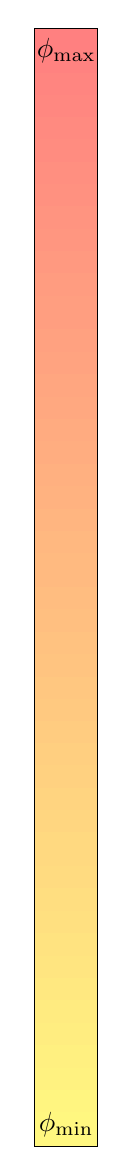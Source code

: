 \begin{tikzpicture}[yscale=-1]
\definecolor{cffxfxf}{rgb}{1.00, 0.50, 0.50}
\path[fill=cffxfxf, draw=cffxfxf] (0.00, 0.00) rectangle (0.80, 0.14);
\definecolor{cffyrxf}{rgb}{1.00, 0.50, 0.50}
\path[fill=cffyrxf, draw=cffyrxf] (0.00, 0.14) rectangle (0.80, 0.28);
\definecolor{cffysxf}{rgb}{1.00, 0.51, 0.50}
\path[fill=cffysxf, draw=cffysxf] (0.00, 0.28) rectangle (0.80, 0.43);
\definecolor{cffytxf}{rgb}{1.00, 0.51, 0.50}
\path[fill=cffytxf, draw=cffytxf] (0.00, 0.43) rectangle (0.80, 0.57);
\definecolor{cffyuxf}{rgb}{1.00, 0.52, 0.50}
\path[fill=cffyuxf, draw=cffyuxf] (0.00, 0.57) rectangle (0.80, 0.71);
\definecolor{cffywxf}{rgb}{1.00, 0.52, 0.50}
\path[fill=cffywxf, draw=cffywxf] (0.00, 0.71) rectangle (0.80, 0.85);
\definecolor{cffyxxf}{rgb}{1.00, 0.53, 0.50}
\path[fill=cffyxxf, draw=cffyxxf] (0.00, 0.85) rectangle (0.80, 0.99);
\definecolor{cffyyxf}{rgb}{1.00, 0.53, 0.50}
\path[fill=cffyyxf, draw=cffyyxf] (0.00, 0.99) rectangle (0.80, 1.14);
\definecolor{cffyzxf}{rgb}{1.00, 0.54, 0.50}
\path[fill=cffyzxf, draw=cffyzxf] (0.00, 1.14) rectangle (0.80, 1.28);
\definecolor{cffybxf}{rgb}{1.00, 0.54, 0.50}
\path[fill=cffybxf, draw=cffybxf] (0.00, 1.28) rectangle (0.80, 1.42);
\definecolor{cffycxf}{rgb}{1.00, 0.55, 0.50}
\path[fill=cffycxf, draw=cffycxf] (0.00, 1.42) rectangle (0.80, 1.56);
\definecolor{cffydxf}{rgb}{1.00, 0.55, 0.50}
\path[fill=cffydxf, draw=cffydxf] (0.00, 1.56) rectangle (0.80, 1.70);
\definecolor{cffyexf}{rgb}{1.00, 0.56, 0.50}
\path[fill=cffyexf, draw=cffyexf] (0.00, 1.70) rectangle (0.80, 1.85);
\definecolor{cffyfxf}{rgb}{1.00, 0.56, 0.50}
\path[fill=cffyfxf, draw=cffyfxf] (0.00, 1.85) rectangle (0.80, 1.99);
\definecolor{cffzrxf}{rgb}{1.00, 0.57, 0.50}
\path[fill=cffzrxf, draw=cffzrxf] (0.00, 1.99) rectangle (0.80, 2.13);
\definecolor{cffzsxf}{rgb}{1.00, 0.57, 0.50}
\path[fill=cffzsxf, draw=cffzsxf] (0.00, 2.13) rectangle (0.80, 2.27);
\definecolor{cffztxf}{rgb}{1.00, 0.58, 0.50}
\path[fill=cffztxf, draw=cffztxf] (0.00, 2.27) rectangle (0.80, 2.41);
\definecolor{cffzuxf}{rgb}{1.00, 0.58, 0.50}
\path[fill=cffzuxf, draw=cffzuxf] (0.00, 2.41) rectangle (0.80, 2.56);
\definecolor{cffzwxf}{rgb}{1.00, 0.59, 0.50}
\path[fill=cffzwxf, draw=cffzwxf] (0.00, 2.56) rectangle (0.80, 2.70);
\definecolor{cffzxxf}{rgb}{1.00, 0.59, 0.50}
\path[fill=cffzxxf, draw=cffzxxf] (0.00, 2.70) rectangle (0.80, 2.84);
\definecolor{cffzyxf}{rgb}{1.00, 0.60, 0.50}
\path[fill=cffzyxf, draw=cffzyxf] (0.00, 2.84) rectangle (0.80, 2.98);
\definecolor{cffzzxf}{rgb}{1.00, 0.60, 0.50}
\path[fill=cffzzxf, draw=cffzzxf] (0.00, 2.98) rectangle (0.80, 3.12);
\definecolor{cffzbxf}{rgb}{1.00, 0.61, 0.50}
\path[fill=cffzbxf, draw=cffzbxf] (0.00, 3.12) rectangle (0.80, 3.27);
\definecolor{cffzcxf}{rgb}{1.00, 0.61, 0.50}
\path[fill=cffzcxf, draw=cffzcxf] (0.00, 3.27) rectangle (0.80, 3.41);
\definecolor{cffzdxf}{rgb}{1.00, 0.62, 0.50}
\path[fill=cffzdxf, draw=cffzdxf] (0.00, 3.41) rectangle (0.80, 3.55);
\definecolor{cffzexf}{rgb}{1.00, 0.62, 0.50}
\path[fill=cffzexf, draw=cffzexf] (0.00, 3.55) rectangle (0.80, 3.69);
\definecolor{cffzfxf}{rgb}{1.00, 0.62, 0.50}
\path[fill=cffzfxf, draw=cffzfxf] (0.00, 3.69) rectangle (0.80, 3.83);
\definecolor{cffarxf}{rgb}{1.00, 0.63, 0.50}
\path[fill=cffarxf, draw=cffarxf] (0.00, 3.83) rectangle (0.80, 3.98);
\definecolor{cffasxf}{rgb}{1.00, 0.63, 0.50}
\path[fill=cffasxf, draw=cffasxf] (0.00, 3.98) rectangle (0.80, 4.12);
\definecolor{cffatxf}{rgb}{1.00, 0.64, 0.50}
\path[fill=cffatxf, draw=cffatxf] (0.00, 4.12) rectangle (0.80, 4.26);
\definecolor{cffauxf}{rgb}{1.00, 0.64, 0.50}
\path[fill=cffauxf, draw=cffauxf] (0.00, 4.26) rectangle (0.80, 4.40);
\definecolor{cffawxf}{rgb}{1.00, 0.65, 0.50}
\path[fill=cffawxf, draw=cffawxf] (0.00, 4.40) rectangle (0.80, 4.54);
\definecolor{cffaxxf}{rgb}{1.00, 0.65, 0.50}
\path[fill=cffaxxf, draw=cffaxxf] (0.00, 4.54) rectangle (0.80, 4.69);
\definecolor{cffayxf}{rgb}{1.00, 0.66, 0.50}
\path[fill=cffayxf, draw=cffayxf] (0.00, 4.69) rectangle (0.80, 4.83);
\definecolor{cffazxf}{rgb}{1.00, 0.66, 0.50}
\path[fill=cffazxf, draw=cffazxf] (0.00, 4.83) rectangle (0.80, 4.97);
\definecolor{cffaaxf}{rgb}{1.00, 0.67, 0.50}
\path[fill=cffaaxf, draw=cffaaxf] (0.00, 4.97) rectangle (0.80, 5.11);
\definecolor{cffacxf}{rgb}{1.00, 0.67, 0.50}
\path[fill=cffacxf, draw=cffacxf] (0.00, 5.11) rectangle (0.80, 5.25);
\definecolor{cffadxf}{rgb}{1.00, 0.68, 0.50}
\path[fill=cffadxf, draw=cffadxf] (0.00, 5.25) rectangle (0.80, 5.40);
\definecolor{cffaexf}{rgb}{1.00, 0.68, 0.50}
\path[fill=cffaexf, draw=cffaexf] (0.00, 5.40) rectangle (0.80, 5.54);
\definecolor{cffafxf}{rgb}{1.00, 0.69, 0.50}
\path[fill=cffafxf, draw=cffafxf] (0.00, 5.54) rectangle (0.80, 5.68);
\definecolor{cffbrxf}{rgb}{1.00, 0.69, 0.50}
\path[fill=cffbrxf, draw=cffbrxf] (0.00, 5.68) rectangle (0.80, 5.82);
\definecolor{cffbsxf}{rgb}{1.00, 0.70, 0.50}
\path[fill=cffbsxf, draw=cffbsxf] (0.00, 5.82) rectangle (0.80, 5.96);
\definecolor{cffbtxf}{rgb}{1.00, 0.70, 0.50}
\path[fill=cffbtxf, draw=cffbtxf] (0.00, 5.96) rectangle (0.80, 6.11);
\definecolor{cffbuxf}{rgb}{1.00, 0.71, 0.50}
\path[fill=cffbuxf, draw=cffbuxf] (0.00, 6.11) rectangle (0.80, 6.25);
\definecolor{cffbvxf}{rgb}{1.00, 0.71, 0.50}
\path[fill=cffbvxf, draw=cffbvxf] (0.00, 6.25) rectangle (0.80, 6.39);
\definecolor{cffbxxf}{rgb}{1.00, 0.72, 0.50}
\path[fill=cffbxxf, draw=cffbxxf] (0.00, 6.39) rectangle (0.80, 6.53);
\definecolor{cffbyxf}{rgb}{1.00, 0.72, 0.50}
\path[fill=cffbyxf, draw=cffbyxf] (0.00, 6.53) rectangle (0.80, 6.67);
\definecolor{cffbzxf}{rgb}{1.00, 0.73, 0.50}
\path[fill=cffbzxf, draw=cffbzxf] (0.00, 6.67) rectangle (0.80, 6.82);
\definecolor{cffbaxf}{rgb}{1.00, 0.73, 0.50}
\path[fill=cffbaxf, draw=cffbaxf] (0.00, 6.82) rectangle (0.80, 6.96);
\definecolor{cffbcxf}{rgb}{1.00, 0.73, 0.50}
\path[fill=cffbcxf, draw=cffbcxf] (0.00, 6.96) rectangle (0.80, 7.10);
\definecolor{cffbdxf}{rgb}{1.00, 0.74, 0.50}
\path[fill=cffbdxf, draw=cffbdxf] (0.00, 7.10) rectangle (0.80, 7.24);
\definecolor{cffbexf}{rgb}{1.00, 0.74, 0.50}
\path[fill=cffbexf, draw=cffbexf] (0.00, 7.24) rectangle (0.80, 7.38);
\definecolor{cffbfxf}{rgb}{1.00, 0.75, 0.50}
\path[fill=cffbfxf, draw=cffbfxf] (0.00, 7.38) rectangle (0.80, 7.53);
\definecolor{cffcrxf}{rgb}{1.00, 0.75, 0.50}
\path[fill=cffcrxf, draw=cffcrxf] (0.00, 7.53) rectangle (0.80, 7.67);
\definecolor{cffcsxf}{rgb}{1.00, 0.76, 0.50}
\path[fill=cffcsxf, draw=cffcsxf] (0.00, 7.67) rectangle (0.80, 7.81);
\definecolor{cffctxf}{rgb}{1.00, 0.76, 0.50}
\path[fill=cffctxf, draw=cffctxf] (0.00, 7.81) rectangle (0.80, 7.95);
\definecolor{cffcuxf}{rgb}{1.00, 0.77, 0.50}
\path[fill=cffcuxf, draw=cffcuxf] (0.00, 7.95) rectangle (0.80, 8.09);
\definecolor{cffcvxf}{rgb}{1.00, 0.77, 0.50}
\path[fill=cffcvxf, draw=cffcvxf] (0.00, 8.09) rectangle (0.80, 8.24);
\definecolor{cffcxxf}{rgb}{1.00, 0.78, 0.50}
\path[fill=cffcxxf, draw=cffcxxf] (0.00, 8.24) rectangle (0.80, 8.38);
\definecolor{cffcyxf}{rgb}{1.00, 0.78, 0.50}
\path[fill=cffcyxf, draw=cffcyxf] (0.00, 8.38) rectangle (0.80, 8.52);
\definecolor{cffczxf}{rgb}{1.00, 0.79, 0.50}
\path[fill=cffczxf, draw=cffczxf] (0.00, 8.52) rectangle (0.80, 8.66);
\definecolor{cffcaxf}{rgb}{1.00, 0.79, 0.50}
\path[fill=cffcaxf, draw=cffcaxf] (0.00, 8.66) rectangle (0.80, 8.80);
\definecolor{cffccxf}{rgb}{1.00, 0.80, 0.50}
\path[fill=cffccxf, draw=cffccxf] (0.00, 8.80) rectangle (0.80, 8.95);
\definecolor{cffcdxf}{rgb}{1.00, 0.80, 0.50}
\path[fill=cffcdxf, draw=cffcdxf] (0.00, 8.95) rectangle (0.80, 9.09);
\definecolor{cffcexf}{rgb}{1.00, 0.81, 0.50}
\path[fill=cffcexf, draw=cffcexf] (0.00, 9.09) rectangle (0.80, 9.23);
\definecolor{cffcfxf}{rgb}{1.00, 0.81, 0.50}
\path[fill=cffcfxf, draw=cffcfxf] (0.00, 9.23) rectangle (0.80, 9.37);
\definecolor{cffdrxf}{rgb}{1.00, 0.82, 0.50}
\path[fill=cffdrxf, draw=cffdrxf] (0.00, 9.37) rectangle (0.80, 9.51);
\definecolor{cffdsxf}{rgb}{1.00, 0.82, 0.50}
\path[fill=cffdsxf, draw=cffdsxf] (0.00, 9.51) rectangle (0.80, 9.66);
\definecolor{cffdtxf}{rgb}{1.00, 0.83, 0.50}
\path[fill=cffdtxf, draw=cffdtxf] (0.00, 9.66) rectangle (0.80, 9.80);
\definecolor{cffduxf}{rgb}{1.00, 0.83, 0.50}
\path[fill=cffduxf, draw=cffduxf] (0.00, 9.80) rectangle (0.80, 9.94);
\definecolor{cffdvxf}{rgb}{1.00, 0.84, 0.50}
\path[fill=cffdvxf, draw=cffdvxf] (0.00, 9.94) rectangle (0.80, 10.08);
\definecolor{cffdxxf}{rgb}{1.00, 0.84, 0.50}
\path[fill=cffdxxf, draw=cffdxxf] (0.00, 10.08) rectangle (0.80, 10.22);
\definecolor{cffdyxf}{rgb}{1.00, 0.85, 0.50}
\path[fill=cffdyxf, draw=cffdyxf] (0.00, 10.22) rectangle (0.80, 10.37);
\definecolor{cffdzxf}{rgb}{1.00, 0.85, 0.50}
\path[fill=cffdzxf, draw=cffdzxf] (0.00, 10.37) rectangle (0.80, 10.51);
\definecolor{cffdaxf}{rgb}{1.00, 0.85, 0.50}
\path[fill=cffdaxf, draw=cffdaxf] (0.00, 10.51) rectangle (0.80, 10.65);
\definecolor{cffdcxf}{rgb}{1.00, 0.86, 0.50}
\path[fill=cffdcxf, draw=cffdcxf] (0.00, 10.65) rectangle (0.80, 10.79);
\definecolor{cffddxf}{rgb}{1.00, 0.86, 0.50}
\path[fill=cffddxf, draw=cffddxf] (0.00, 10.79) rectangle (0.80, 10.93);
\definecolor{cffdexf}{rgb}{1.00, 0.87, 0.50}
\path[fill=cffdexf, draw=cffdexf] (0.00, 10.93) rectangle (0.80, 11.08);
\definecolor{cffdfxf}{rgb}{1.00, 0.87, 0.50}
\path[fill=cffdfxf, draw=cffdfxf] (0.00, 11.08) rectangle (0.80, 11.22);
\definecolor{cffeqxf}{rgb}{1.00, 0.88, 0.50}
\path[fill=cffeqxf, draw=cffeqxf] (0.00, 11.22) rectangle (0.80, 11.36);
\definecolor{cffesxf}{rgb}{1.00, 0.88, 0.50}
\path[fill=cffesxf, draw=cffesxf] (0.00, 11.36) rectangle (0.80, 11.50);
\definecolor{cffetxf}{rgb}{1.00, 0.89, 0.50}
\path[fill=cffetxf, draw=cffetxf] (0.00, 11.50) rectangle (0.80, 11.64);
\definecolor{cffeuxf}{rgb}{1.00, 0.89, 0.50}
\path[fill=cffeuxf, draw=cffeuxf] (0.00, 11.64) rectangle (0.80, 11.79);
\definecolor{cffevxf}{rgb}{1.00, 0.90, 0.50}
\path[fill=cffevxf, draw=cffevxf] (0.00, 11.79) rectangle (0.80, 11.93);
\definecolor{cffexxf}{rgb}{1.00, 0.90, 0.50}
\path[fill=cffexxf, draw=cffexxf] (0.00, 11.93) rectangle (0.80, 12.07);
\definecolor{cffeyxf}{rgb}{1.00, 0.91, 0.50}
\path[fill=cffeyxf, draw=cffeyxf] (0.00, 12.07) rectangle (0.80, 12.21);
\definecolor{cffezxf}{rgb}{1.00, 0.91, 0.50}
\path[fill=cffezxf, draw=cffezxf] (0.00, 12.21) rectangle (0.80, 12.35);
\definecolor{cffeaxf}{rgb}{1.00, 0.92, 0.50}
\path[fill=cffeaxf, draw=cffeaxf] (0.00, 12.35) rectangle (0.80, 12.50);
\definecolor{cffecxf}{rgb}{1.00, 0.92, 0.50}
\path[fill=cffecxf, draw=cffecxf] (0.00, 12.50) rectangle (0.80, 12.64);
\definecolor{cffedxf}{rgb}{1.00, 0.93, 0.50}
\path[fill=cffedxf, draw=cffedxf] (0.00, 12.64) rectangle (0.80, 12.78);
\definecolor{cffeexf}{rgb}{1.00, 0.93, 0.50}
\path[fill=cffeexf, draw=cffeexf] (0.00, 12.78) rectangle (0.80, 12.92);
\definecolor{cffefxf}{rgb}{1.00, 0.94, 0.50}
\path[fill=cffefxf, draw=cffefxf] (0.00, 12.92) rectangle (0.80, 13.06);
\definecolor{cfffqxf}{rgb}{1.00, 0.94, 0.50}
\path[fill=cfffqxf, draw=cfffqxf] (0.00, 13.06) rectangle (0.80, 13.21);
\definecolor{cfffsxf}{rgb}{1.00, 0.95, 0.50}
\path[fill=cfffsxf, draw=cfffsxf] (0.00, 13.21) rectangle (0.80, 13.35);
\definecolor{cffftxf}{rgb}{1.00, 0.95, 0.50}
\path[fill=cffftxf, draw=cffftxf] (0.00, 13.35) rectangle (0.80, 13.49);
\definecolor{cfffuxf}{rgb}{1.00, 0.96, 0.50}
\path[fill=cfffuxf, draw=cfffuxf] (0.00, 13.49) rectangle (0.80, 13.63);
\definecolor{cfffvxf}{rgb}{1.00, 0.96, 0.50}
\path[fill=cfffvxf, draw=cfffvxf] (0.00, 13.63) rectangle (0.80, 13.77);
\definecolor{cfffxxf}{rgb}{1.00, 0.97, 0.50}
\path[fill=cfffxxf, draw=cfffxxf] (0.00, 13.77) rectangle (0.80, 13.92);
\definecolor{cfffyxf}{rgb}{1.00, 0.97, 0.50}
\path[fill=cfffyxf, draw=cfffyxf] (0.00, 13.92) rectangle (0.80, 14.06);
\definecolor{cfffzxf}{rgb}{1.00, 0.97, 0.50}
\path[fill=cfffzxf, draw=cfffzxf] (0.00, 14.06) rectangle (0.80, 14.20);

\path[draw=black] (0.00, 0.00) rectangle (0.80, 14.20);

\node[below] at (0.4, 0) {$\phi_\text{max}$};
\node[above] at (0.4, 14.20) {$\phi_\text{min}$};
\end{tikzpicture}
